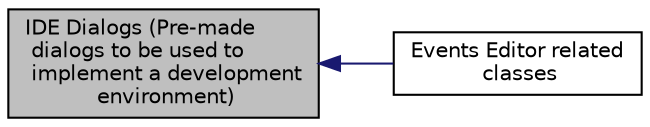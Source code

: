 digraph "IDE Dialogs (Pre-made dialogs to be used to implement a development environment)"
{
  edge [fontname="Helvetica",fontsize="10",labelfontname="Helvetica",labelfontsize="10"];
  node [fontname="Helvetica",fontsize="10",shape=record];
  rankdir=LR;
  Node0 [label="IDE Dialogs (Pre-made\l dialogs to be used to\l implement a development\l environment)",height=0.2,width=0.4,color="black", fillcolor="grey75", style="filled" fontcolor="black"];
  Node1 [label="Events Editor related\l classes",height=0.2,width=0.4,color="black", fillcolor="white", style="filled",URL="$group___i_d_e_dialogs_events_editor.html"];
  Node0->Node1 [shape=plaintext, color="midnightblue", dir="back", style="solid"];
}

